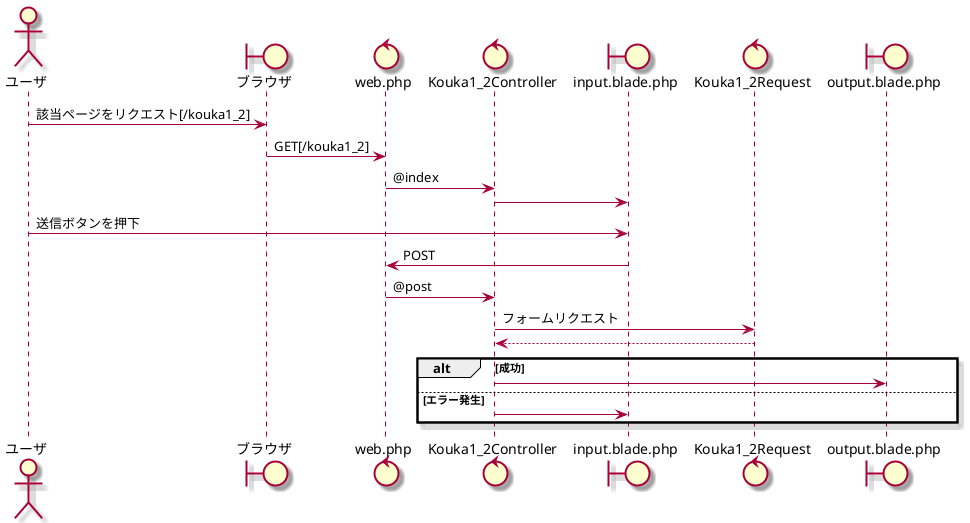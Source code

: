 @startuml
skin rose
actor ユーザ
boundary ブラウザ
control web.php
control Kouka1_2Controller
boundary input.blade.php
control Kouka1_2Request
boundary output.blade.php

ユーザ -> ブラウザ:該当ページをリクエスト[/kouka1_2]
ブラウザ -> web.php:GET[/kouka1_2]
web.php -> Kouka1_2Controller:@index
Kouka1_2Controller -> input.blade.php
ユーザ -> input.blade.php:送信ボタンを押下
input.blade.php -> web.php:POST
web.php -> Kouka1_2Controller:@post
Kouka1_2Controller -> Kouka1_2Request:フォームリクエスト
Kouka1_2Request --> Kouka1_2Controller

alt 成功
Kouka1_2Controller -> output.blade.php
else エラー発生
Kouka1_2Controller -> input.blade.php
end
@enduml
